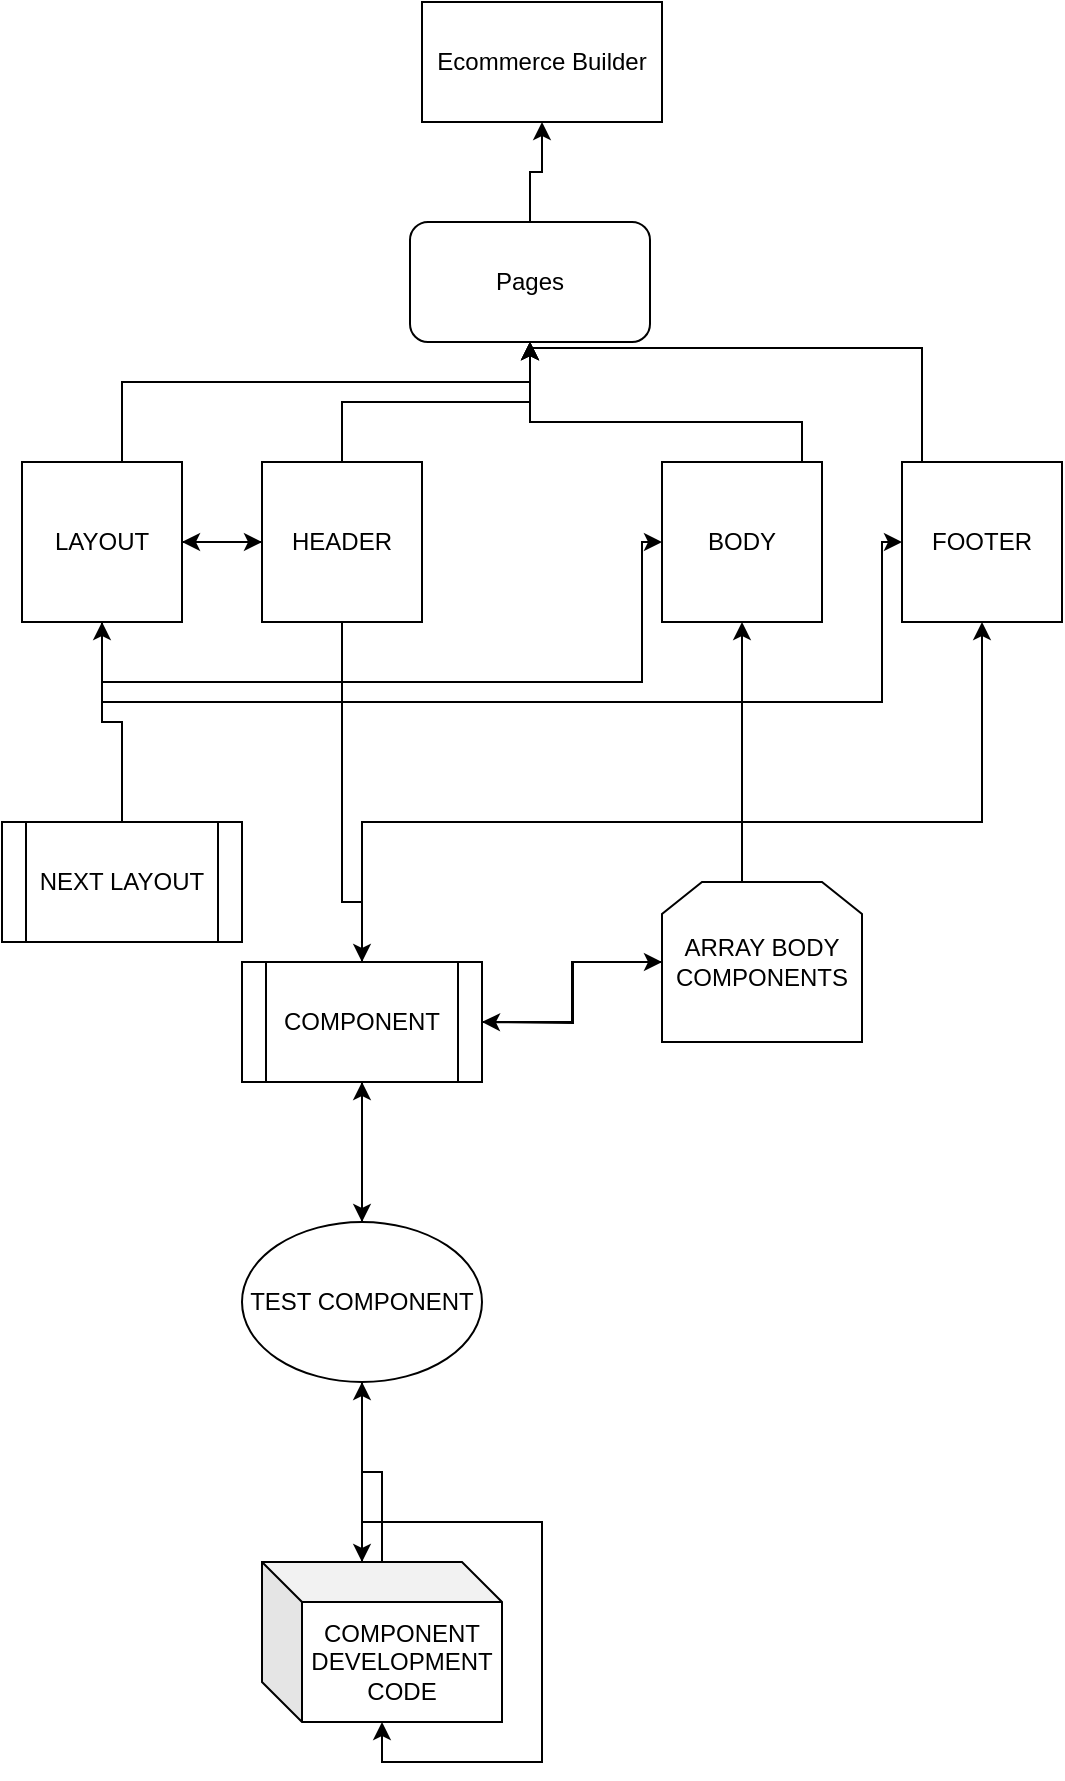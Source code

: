 <mxfile version="13.0.1" type="github">
  <diagram id="tFZdv3qwhZIxvrwCsY4H" name="Page-1">
    <mxGraphModel dx="1578" dy="889" grid="1" gridSize="10" guides="1" tooltips="1" connect="1" arrows="1" fold="1" page="1" pageScale="1" pageWidth="827" pageHeight="1169" math="0" shadow="0">
      <root>
        <mxCell id="0" />
        <mxCell id="1" parent="0" />
        <mxCell id="QCbsA6Bwr62g5eIWSxON-1" value="Ecommerce Builder" style="rounded=0;whiteSpace=wrap;html=1;" vertex="1" parent="1">
          <mxGeometry x="360" y="30" width="120" height="60" as="geometry" />
        </mxCell>
        <mxCell id="QCbsA6Bwr62g5eIWSxON-12" style="edgeStyle=orthogonalEdgeStyle;rounded=0;orthogonalLoop=1;jettySize=auto;html=1;" edge="1" parent="1" source="QCbsA6Bwr62g5eIWSxON-2" target="QCbsA6Bwr62g5eIWSxON-1">
          <mxGeometry relative="1" as="geometry" />
        </mxCell>
        <mxCell id="QCbsA6Bwr62g5eIWSxON-2" value="Pages" style="rounded=1;whiteSpace=wrap;html=1;" vertex="1" parent="1">
          <mxGeometry x="354" y="140" width="120" height="60" as="geometry" />
        </mxCell>
        <mxCell id="QCbsA6Bwr62g5eIWSxON-11" style="edgeStyle=orthogonalEdgeStyle;rounded=0;orthogonalLoop=1;jettySize=auto;html=1;entryX=0.5;entryY=1;entryDx=0;entryDy=0;" edge="1" parent="1" source="QCbsA6Bwr62g5eIWSxON-3" target="QCbsA6Bwr62g5eIWSxON-2">
          <mxGeometry relative="1" as="geometry">
            <Array as="points">
              <mxPoint x="210" y="220" />
              <mxPoint x="414" y="220" />
            </Array>
          </mxGeometry>
        </mxCell>
        <mxCell id="QCbsA6Bwr62g5eIWSxON-15" style="edgeStyle=orthogonalEdgeStyle;rounded=0;orthogonalLoop=1;jettySize=auto;html=1;entryX=0;entryY=0.5;entryDx=0;entryDy=0;" edge="1" parent="1" source="QCbsA6Bwr62g5eIWSxON-3" target="QCbsA6Bwr62g5eIWSxON-4">
          <mxGeometry relative="1" as="geometry" />
        </mxCell>
        <mxCell id="QCbsA6Bwr62g5eIWSxON-17" style="edgeStyle=orthogonalEdgeStyle;rounded=0;orthogonalLoop=1;jettySize=auto;html=1;entryX=0;entryY=0.5;entryDx=0;entryDy=0;" edge="1" parent="1" source="QCbsA6Bwr62g5eIWSxON-3" target="QCbsA6Bwr62g5eIWSxON-5">
          <mxGeometry relative="1" as="geometry">
            <Array as="points">
              <mxPoint x="200" y="370" />
              <mxPoint x="470" y="370" />
              <mxPoint x="470" y="300" />
            </Array>
          </mxGeometry>
        </mxCell>
        <mxCell id="QCbsA6Bwr62g5eIWSxON-18" style="edgeStyle=orthogonalEdgeStyle;rounded=0;orthogonalLoop=1;jettySize=auto;html=1;entryX=0;entryY=0.5;entryDx=0;entryDy=0;" edge="1" parent="1" source="QCbsA6Bwr62g5eIWSxON-3" target="QCbsA6Bwr62g5eIWSxON-6">
          <mxGeometry relative="1" as="geometry">
            <Array as="points">
              <mxPoint x="200" y="380" />
              <mxPoint x="590" y="380" />
              <mxPoint x="590" y="300" />
            </Array>
          </mxGeometry>
        </mxCell>
        <mxCell id="QCbsA6Bwr62g5eIWSxON-3" value="LAYOUT" style="whiteSpace=wrap;html=1;aspect=fixed;" vertex="1" parent="1">
          <mxGeometry x="160" y="260" width="80" height="80" as="geometry" />
        </mxCell>
        <mxCell id="QCbsA6Bwr62g5eIWSxON-9" style="edgeStyle=orthogonalEdgeStyle;rounded=0;orthogonalLoop=1;jettySize=auto;html=1;entryX=0.5;entryY=1;entryDx=0;entryDy=0;" edge="1" parent="1" source="QCbsA6Bwr62g5eIWSxON-4" target="QCbsA6Bwr62g5eIWSxON-2">
          <mxGeometry relative="1" as="geometry" />
        </mxCell>
        <mxCell id="QCbsA6Bwr62g5eIWSxON-16" style="edgeStyle=orthogonalEdgeStyle;rounded=0;orthogonalLoop=1;jettySize=auto;html=1;entryX=1;entryY=0.5;entryDx=0;entryDy=0;" edge="1" parent="1" source="QCbsA6Bwr62g5eIWSxON-4" target="QCbsA6Bwr62g5eIWSxON-3">
          <mxGeometry relative="1" as="geometry" />
        </mxCell>
        <mxCell id="QCbsA6Bwr62g5eIWSxON-20" style="edgeStyle=orthogonalEdgeStyle;rounded=0;orthogonalLoop=1;jettySize=auto;html=1;entryX=0.5;entryY=0;entryDx=0;entryDy=0;" edge="1" parent="1" source="QCbsA6Bwr62g5eIWSxON-4" target="QCbsA6Bwr62g5eIWSxON-19">
          <mxGeometry relative="1" as="geometry">
            <Array as="points">
              <mxPoint x="320" y="480" />
              <mxPoint x="330" y="480" />
            </Array>
          </mxGeometry>
        </mxCell>
        <mxCell id="QCbsA6Bwr62g5eIWSxON-4" value="HEADER" style="whiteSpace=wrap;html=1;aspect=fixed;" vertex="1" parent="1">
          <mxGeometry x="280" y="260" width="80" height="80" as="geometry" />
        </mxCell>
        <mxCell id="QCbsA6Bwr62g5eIWSxON-8" style="edgeStyle=orthogonalEdgeStyle;rounded=0;orthogonalLoop=1;jettySize=auto;html=1;entryX=0.5;entryY=1;entryDx=0;entryDy=0;" edge="1" parent="1" source="QCbsA6Bwr62g5eIWSxON-5" target="QCbsA6Bwr62g5eIWSxON-2">
          <mxGeometry relative="1" as="geometry">
            <Array as="points">
              <mxPoint x="550" y="240" />
              <mxPoint x="414" y="240" />
            </Array>
          </mxGeometry>
        </mxCell>
        <mxCell id="QCbsA6Bwr62g5eIWSxON-5" value="BODY" style="whiteSpace=wrap;html=1;aspect=fixed;" vertex="1" parent="1">
          <mxGeometry x="480" y="260" width="80" height="80" as="geometry" />
        </mxCell>
        <mxCell id="QCbsA6Bwr62g5eIWSxON-7" style="edgeStyle=orthogonalEdgeStyle;rounded=0;orthogonalLoop=1;jettySize=auto;html=1;" edge="1" parent="1" source="QCbsA6Bwr62g5eIWSxON-6" target="QCbsA6Bwr62g5eIWSxON-2">
          <mxGeometry relative="1" as="geometry">
            <mxPoint x="480" y="230" as="targetPoint" />
            <Array as="points">
              <mxPoint x="610" y="300" />
              <mxPoint x="610" y="203" />
              <mxPoint x="414" y="203" />
            </Array>
          </mxGeometry>
        </mxCell>
        <mxCell id="QCbsA6Bwr62g5eIWSxON-6" value="FOOTER" style="whiteSpace=wrap;html=1;aspect=fixed;" vertex="1" parent="1">
          <mxGeometry x="600" y="260" width="80" height="80" as="geometry" />
        </mxCell>
        <mxCell id="QCbsA6Bwr62g5eIWSxON-14" style="edgeStyle=orthogonalEdgeStyle;rounded=0;orthogonalLoop=1;jettySize=auto;html=1;entryX=0.5;entryY=1;entryDx=0;entryDy=0;" edge="1" parent="1" source="QCbsA6Bwr62g5eIWSxON-13" target="QCbsA6Bwr62g5eIWSxON-3">
          <mxGeometry relative="1" as="geometry" />
        </mxCell>
        <mxCell id="QCbsA6Bwr62g5eIWSxON-13" value="NEXT LAYOUT" style="shape=process;whiteSpace=wrap;html=1;backgroundOutline=1;" vertex="1" parent="1">
          <mxGeometry x="150" y="440" width="120" height="60" as="geometry" />
        </mxCell>
        <mxCell id="QCbsA6Bwr62g5eIWSxON-23" style="edgeStyle=orthogonalEdgeStyle;rounded=0;orthogonalLoop=1;jettySize=auto;html=1;exitX=1;exitY=0.5;exitDx=0;exitDy=0;" edge="1" parent="1" source="QCbsA6Bwr62g5eIWSxON-19" target="QCbsA6Bwr62g5eIWSxON-21">
          <mxGeometry relative="1" as="geometry" />
        </mxCell>
        <mxCell id="QCbsA6Bwr62g5eIWSxON-25" style="edgeStyle=orthogonalEdgeStyle;rounded=0;orthogonalLoop=1;jettySize=auto;html=1;" edge="1" parent="1" source="QCbsA6Bwr62g5eIWSxON-19" target="QCbsA6Bwr62g5eIWSxON-6">
          <mxGeometry relative="1" as="geometry">
            <Array as="points">
              <mxPoint x="330" y="440" />
              <mxPoint x="640" y="440" />
            </Array>
          </mxGeometry>
        </mxCell>
        <mxCell id="QCbsA6Bwr62g5eIWSxON-29" style="edgeStyle=orthogonalEdgeStyle;rounded=0;orthogonalLoop=1;jettySize=auto;html=1;entryX=0.5;entryY=0;entryDx=0;entryDy=0;" edge="1" parent="1" source="QCbsA6Bwr62g5eIWSxON-19" target="QCbsA6Bwr62g5eIWSxON-27">
          <mxGeometry relative="1" as="geometry" />
        </mxCell>
        <mxCell id="QCbsA6Bwr62g5eIWSxON-19" value="COMPONENT" style="shape=process;whiteSpace=wrap;html=1;backgroundOutline=1;" vertex="1" parent="1">
          <mxGeometry x="270" y="510" width="120" height="60" as="geometry" />
        </mxCell>
        <mxCell id="QCbsA6Bwr62g5eIWSxON-22" style="edgeStyle=orthogonalEdgeStyle;rounded=0;orthogonalLoop=1;jettySize=auto;html=1;entryX=0.5;entryY=1;entryDx=0;entryDy=0;" edge="1" parent="1" source="QCbsA6Bwr62g5eIWSxON-21" target="QCbsA6Bwr62g5eIWSxON-5">
          <mxGeometry relative="1" as="geometry">
            <Array as="points">
              <mxPoint x="520" y="420" />
              <mxPoint x="520" y="420" />
            </Array>
          </mxGeometry>
        </mxCell>
        <mxCell id="QCbsA6Bwr62g5eIWSxON-24" style="edgeStyle=orthogonalEdgeStyle;rounded=0;orthogonalLoop=1;jettySize=auto;html=1;" edge="1" parent="1" source="QCbsA6Bwr62g5eIWSxON-21">
          <mxGeometry relative="1" as="geometry">
            <mxPoint x="390" y="540" as="targetPoint" />
          </mxGeometry>
        </mxCell>
        <mxCell id="QCbsA6Bwr62g5eIWSxON-21" value="ARRAY BODY COMPONENTS" style="shape=loopLimit;whiteSpace=wrap;html=1;" vertex="1" parent="1">
          <mxGeometry x="480" y="470" width="100" height="80" as="geometry" />
        </mxCell>
        <mxCell id="QCbsA6Bwr62g5eIWSxON-28" style="edgeStyle=orthogonalEdgeStyle;rounded=0;orthogonalLoop=1;jettySize=auto;html=1;entryX=0.5;entryY=1;entryDx=0;entryDy=0;" edge="1" parent="1" source="QCbsA6Bwr62g5eIWSxON-27" target="QCbsA6Bwr62g5eIWSxON-19">
          <mxGeometry relative="1" as="geometry" />
        </mxCell>
        <mxCell id="QCbsA6Bwr62g5eIWSxON-31" style="edgeStyle=orthogonalEdgeStyle;rounded=0;orthogonalLoop=1;jettySize=auto;html=1;entryX=0;entryY=0;entryDx=50;entryDy=0;entryPerimeter=0;" edge="1" parent="1" source="QCbsA6Bwr62g5eIWSxON-27" target="QCbsA6Bwr62g5eIWSxON-30">
          <mxGeometry relative="1" as="geometry" />
        </mxCell>
        <mxCell id="QCbsA6Bwr62g5eIWSxON-27" value="TEST COMPONENT" style="ellipse;whiteSpace=wrap;html=1;" vertex="1" parent="1">
          <mxGeometry x="270" y="640" width="120" height="80" as="geometry" />
        </mxCell>
        <mxCell id="QCbsA6Bwr62g5eIWSxON-33" style="edgeStyle=orthogonalEdgeStyle;rounded=0;orthogonalLoop=1;jettySize=auto;html=1;entryX=0.5;entryY=1;entryDx=0;entryDy=0;" edge="1" parent="1" source="QCbsA6Bwr62g5eIWSxON-30" target="QCbsA6Bwr62g5eIWSxON-27">
          <mxGeometry relative="1" as="geometry" />
        </mxCell>
        <mxCell id="QCbsA6Bwr62g5eIWSxON-30" value="COMPONENT DEVELOPMENT CODE" style="shape=cube;whiteSpace=wrap;html=1;boundedLbl=1;backgroundOutline=1;darkOpacity=0.05;darkOpacity2=0.1;" vertex="1" parent="1">
          <mxGeometry x="280" y="810" width="120" height="80" as="geometry" />
        </mxCell>
        <mxCell id="QCbsA6Bwr62g5eIWSxON-34" style="edgeStyle=orthogonalEdgeStyle;rounded=0;orthogonalLoop=1;jettySize=auto;html=1;exitX=0;exitY=0;exitDx=50;exitDy=0;exitPerimeter=0;" edge="1" parent="1" source="QCbsA6Bwr62g5eIWSxON-30" target="QCbsA6Bwr62g5eIWSxON-30">
          <mxGeometry relative="1" as="geometry" />
        </mxCell>
      </root>
    </mxGraphModel>
  </diagram>
</mxfile>
